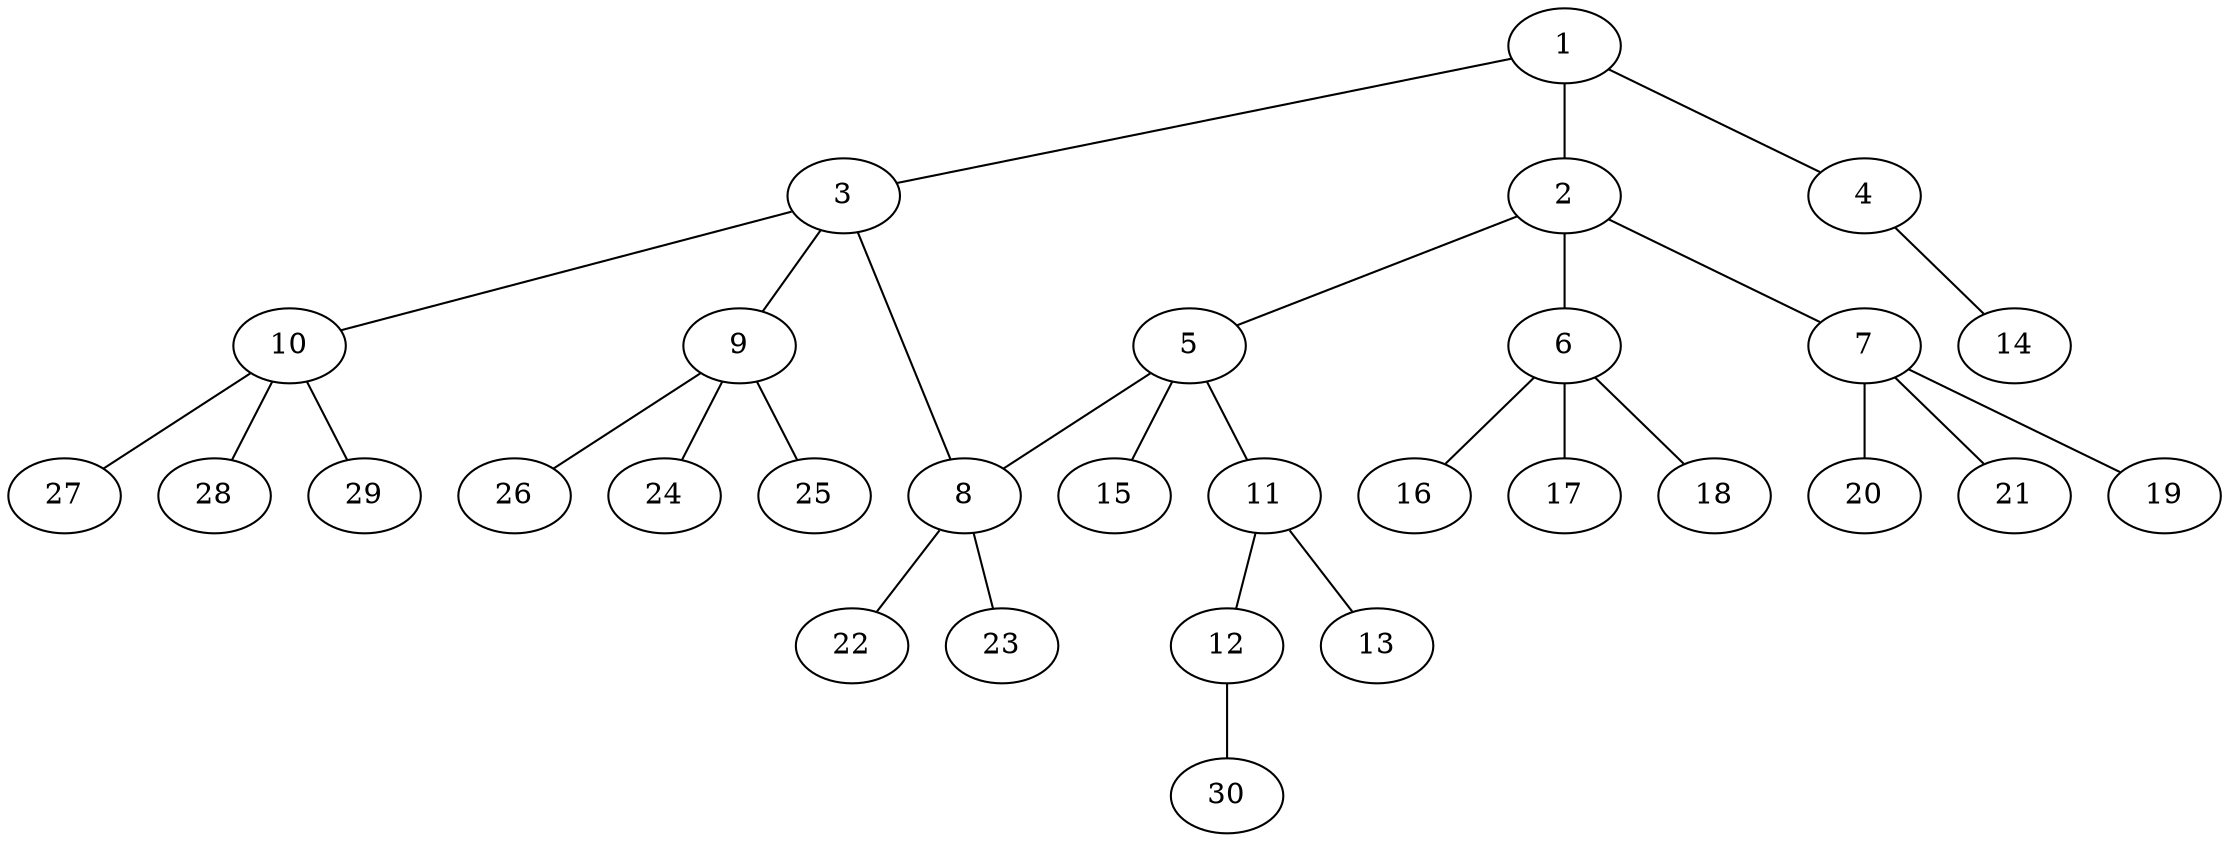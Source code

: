 graph molecule_892 {
	1	 [chem=N];
	2	 [chem=C];
	1 -- 2	 [valence=1];
	3	 [chem=C];
	1 -- 3	 [valence=1];
	4	 [chem=O];
	1 -- 4	 [valence=1];
	5	 [chem=C];
	2 -- 5	 [valence=1];
	6	 [chem=C];
	2 -- 6	 [valence=1];
	7	 [chem=C];
	2 -- 7	 [valence=1];
	8	 [chem=C];
	3 -- 8	 [valence=1];
	9	 [chem=C];
	3 -- 9	 [valence=1];
	10	 [chem=C];
	3 -- 10	 [valence=1];
	14	 [chem=H];
	4 -- 14	 [valence=1];
	5 -- 8	 [valence=1];
	11	 [chem=C];
	5 -- 11	 [valence=1];
	15	 [chem=H];
	5 -- 15	 [valence=1];
	16	 [chem=H];
	6 -- 16	 [valence=1];
	17	 [chem=H];
	6 -- 17	 [valence=1];
	18	 [chem=H];
	6 -- 18	 [valence=1];
	19	 [chem=H];
	7 -- 19	 [valence=1];
	20	 [chem=H];
	7 -- 20	 [valence=1];
	21	 [chem=H];
	7 -- 21	 [valence=1];
	22	 [chem=H];
	8 -- 22	 [valence=1];
	23	 [chem=H];
	8 -- 23	 [valence=1];
	24	 [chem=H];
	9 -- 24	 [valence=1];
	25	 [chem=H];
	9 -- 25	 [valence=1];
	26	 [chem=H];
	9 -- 26	 [valence=1];
	27	 [chem=H];
	10 -- 27	 [valence=1];
	28	 [chem=H];
	10 -- 28	 [valence=1];
	29	 [chem=H];
	10 -- 29	 [valence=1];
	12	 [chem=O];
	11 -- 12	 [valence=1];
	13	 [chem=O];
	11 -- 13	 [valence=2];
	30	 [chem=H];
	12 -- 30	 [valence=1];
}

